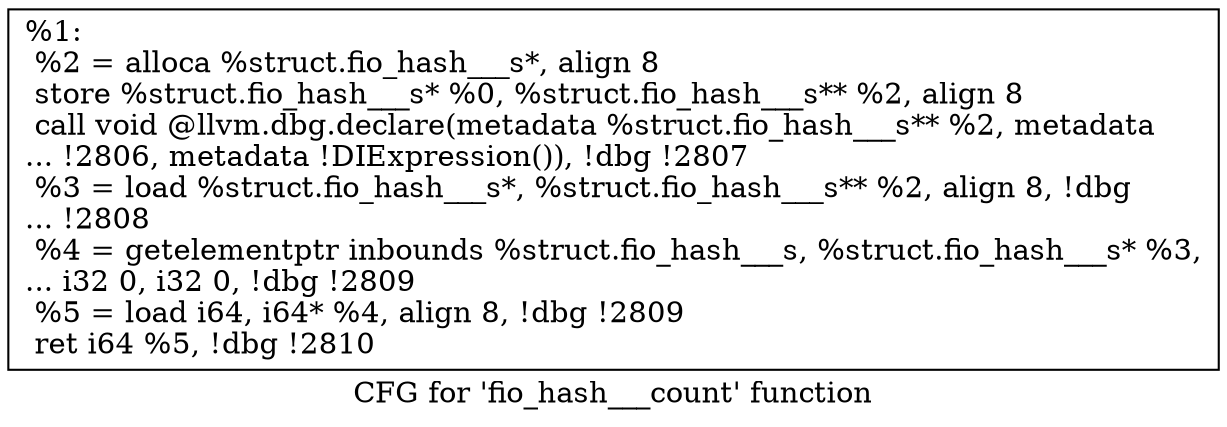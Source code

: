 digraph "CFG for 'fio_hash___count' function" {
	label="CFG for 'fio_hash___count' function";

	Node0x556851e34040 [shape=record,label="{%1:\l  %2 = alloca %struct.fio_hash___s*, align 8\l  store %struct.fio_hash___s* %0, %struct.fio_hash___s** %2, align 8\l  call void @llvm.dbg.declare(metadata %struct.fio_hash___s** %2, metadata\l... !2806, metadata !DIExpression()), !dbg !2807\l  %3 = load %struct.fio_hash___s*, %struct.fio_hash___s** %2, align 8, !dbg\l... !2808\l  %4 = getelementptr inbounds %struct.fio_hash___s, %struct.fio_hash___s* %3,\l... i32 0, i32 0, !dbg !2809\l  %5 = load i64, i64* %4, align 8, !dbg !2809\l  ret i64 %5, !dbg !2810\l}"];
}
